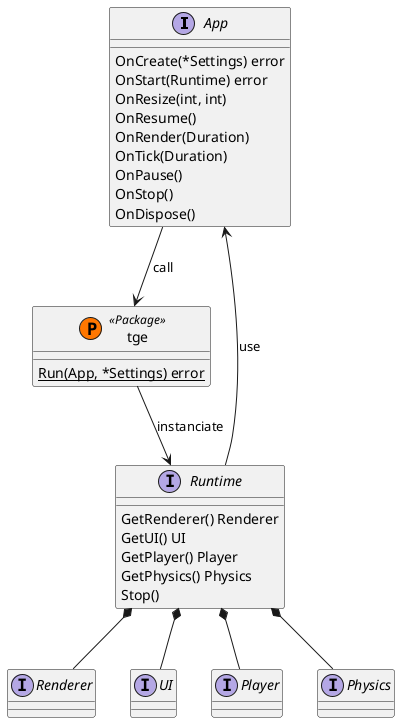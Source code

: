 ```plantuml
@startuml API
' Components
interface App {
    OnCreate(*Settings) error
    OnStart(Runtime) error
    OnResize(int, int)
    OnResume()
    OnRender(Duration)
    OnTick(Duration)
    OnPause()
    OnStop()
    OnDispose()
}

class tge << (P,#FF7700) Package >> {
    {static} Run(App, *Settings) error
}

interface Runtime {
    GetRenderer() Renderer
    GetUI() UI
    GetPlayer() Player
    GetPhysics() Physics
    Stop()
}

interface Renderer {
}

interface UI {
}

interface Player {
}

interface Physics {
}

' Relations
App --> tge : call
tge --> Runtime : instanciate
App <-- Runtime : use

Runtime *-- Renderer
Runtime *-- UI
Runtime *-- Player
Runtime *-- Physics
@enduml
```